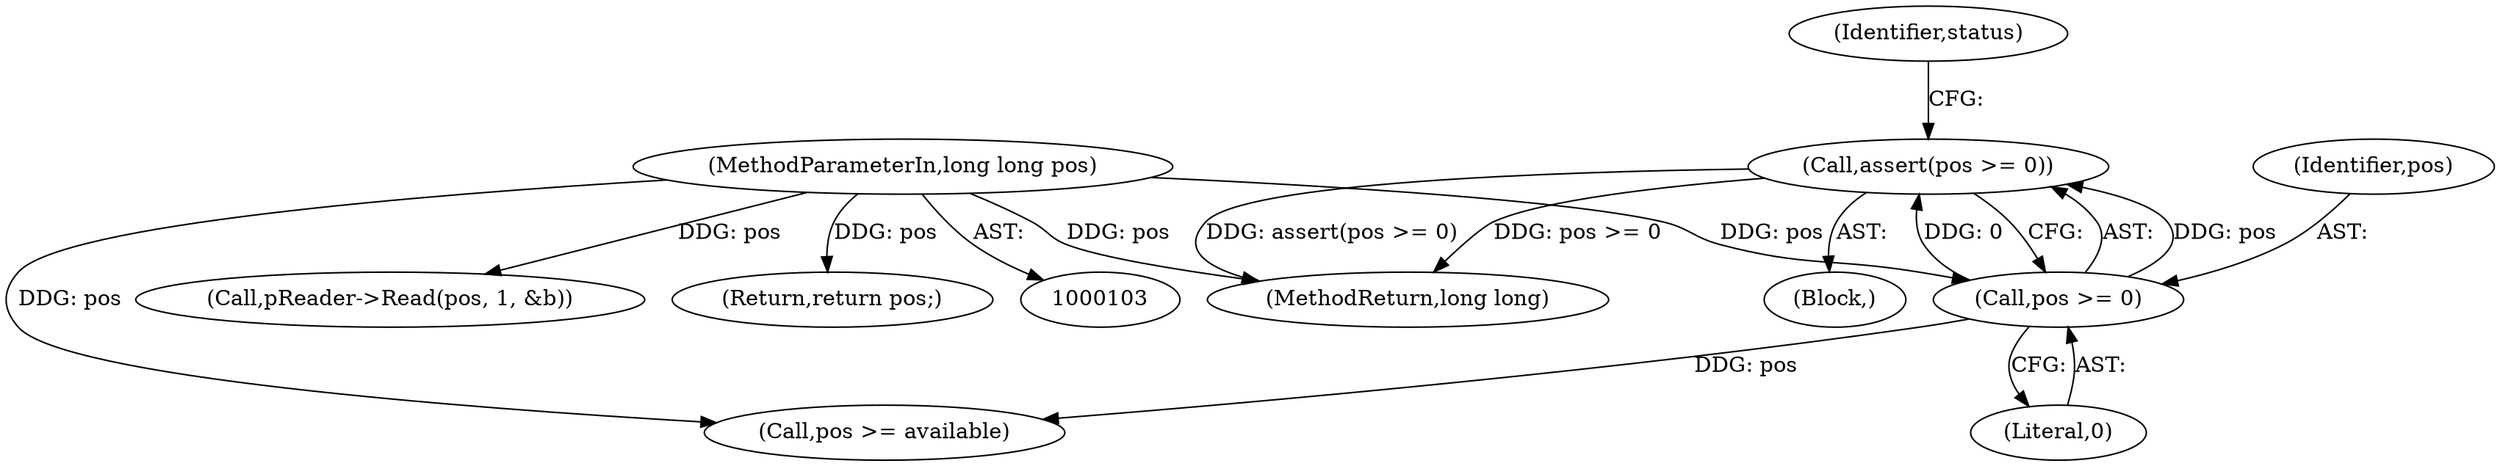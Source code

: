 digraph "1_Android_cc274e2abe8b2a6698a5c47d8aa4bb45f1f9538d_22@API" {
"1000110" [label="(Call,assert(pos >= 0))"];
"1000111" [label="(Call,pos >= 0)"];
"1000105" [label="(MethodParameterIn,long long pos)"];
"1000118" [label="(Identifier,status)"];
"1000111" [label="(Call,pos >= 0)"];
"1000107" [label="(Block,)"];
"1000140" [label="(Call,pos >= available)"];
"1000110" [label="(Call,assert(pos >= 0))"];
"1000112" [label="(Identifier,pos)"];
"1000113" [label="(Literal,0)"];
"1000105" [label="(MethodParameterIn,long long pos)"];
"1000186" [label="(MethodReturn,long long)"];
"1000148" [label="(Call,pReader->Read(pos, 1, &b))"];
"1000143" [label="(Return,return pos;)"];
"1000110" -> "1000107"  [label="AST: "];
"1000110" -> "1000111"  [label="CFG: "];
"1000111" -> "1000110"  [label="AST: "];
"1000118" -> "1000110"  [label="CFG: "];
"1000110" -> "1000186"  [label="DDG: assert(pos >= 0)"];
"1000110" -> "1000186"  [label="DDG: pos >= 0"];
"1000111" -> "1000110"  [label="DDG: pos"];
"1000111" -> "1000110"  [label="DDG: 0"];
"1000111" -> "1000113"  [label="CFG: "];
"1000112" -> "1000111"  [label="AST: "];
"1000113" -> "1000111"  [label="AST: "];
"1000105" -> "1000111"  [label="DDG: pos"];
"1000111" -> "1000140"  [label="DDG: pos"];
"1000105" -> "1000103"  [label="AST: "];
"1000105" -> "1000186"  [label="DDG: pos"];
"1000105" -> "1000140"  [label="DDG: pos"];
"1000105" -> "1000143"  [label="DDG: pos"];
"1000105" -> "1000148"  [label="DDG: pos"];
}
